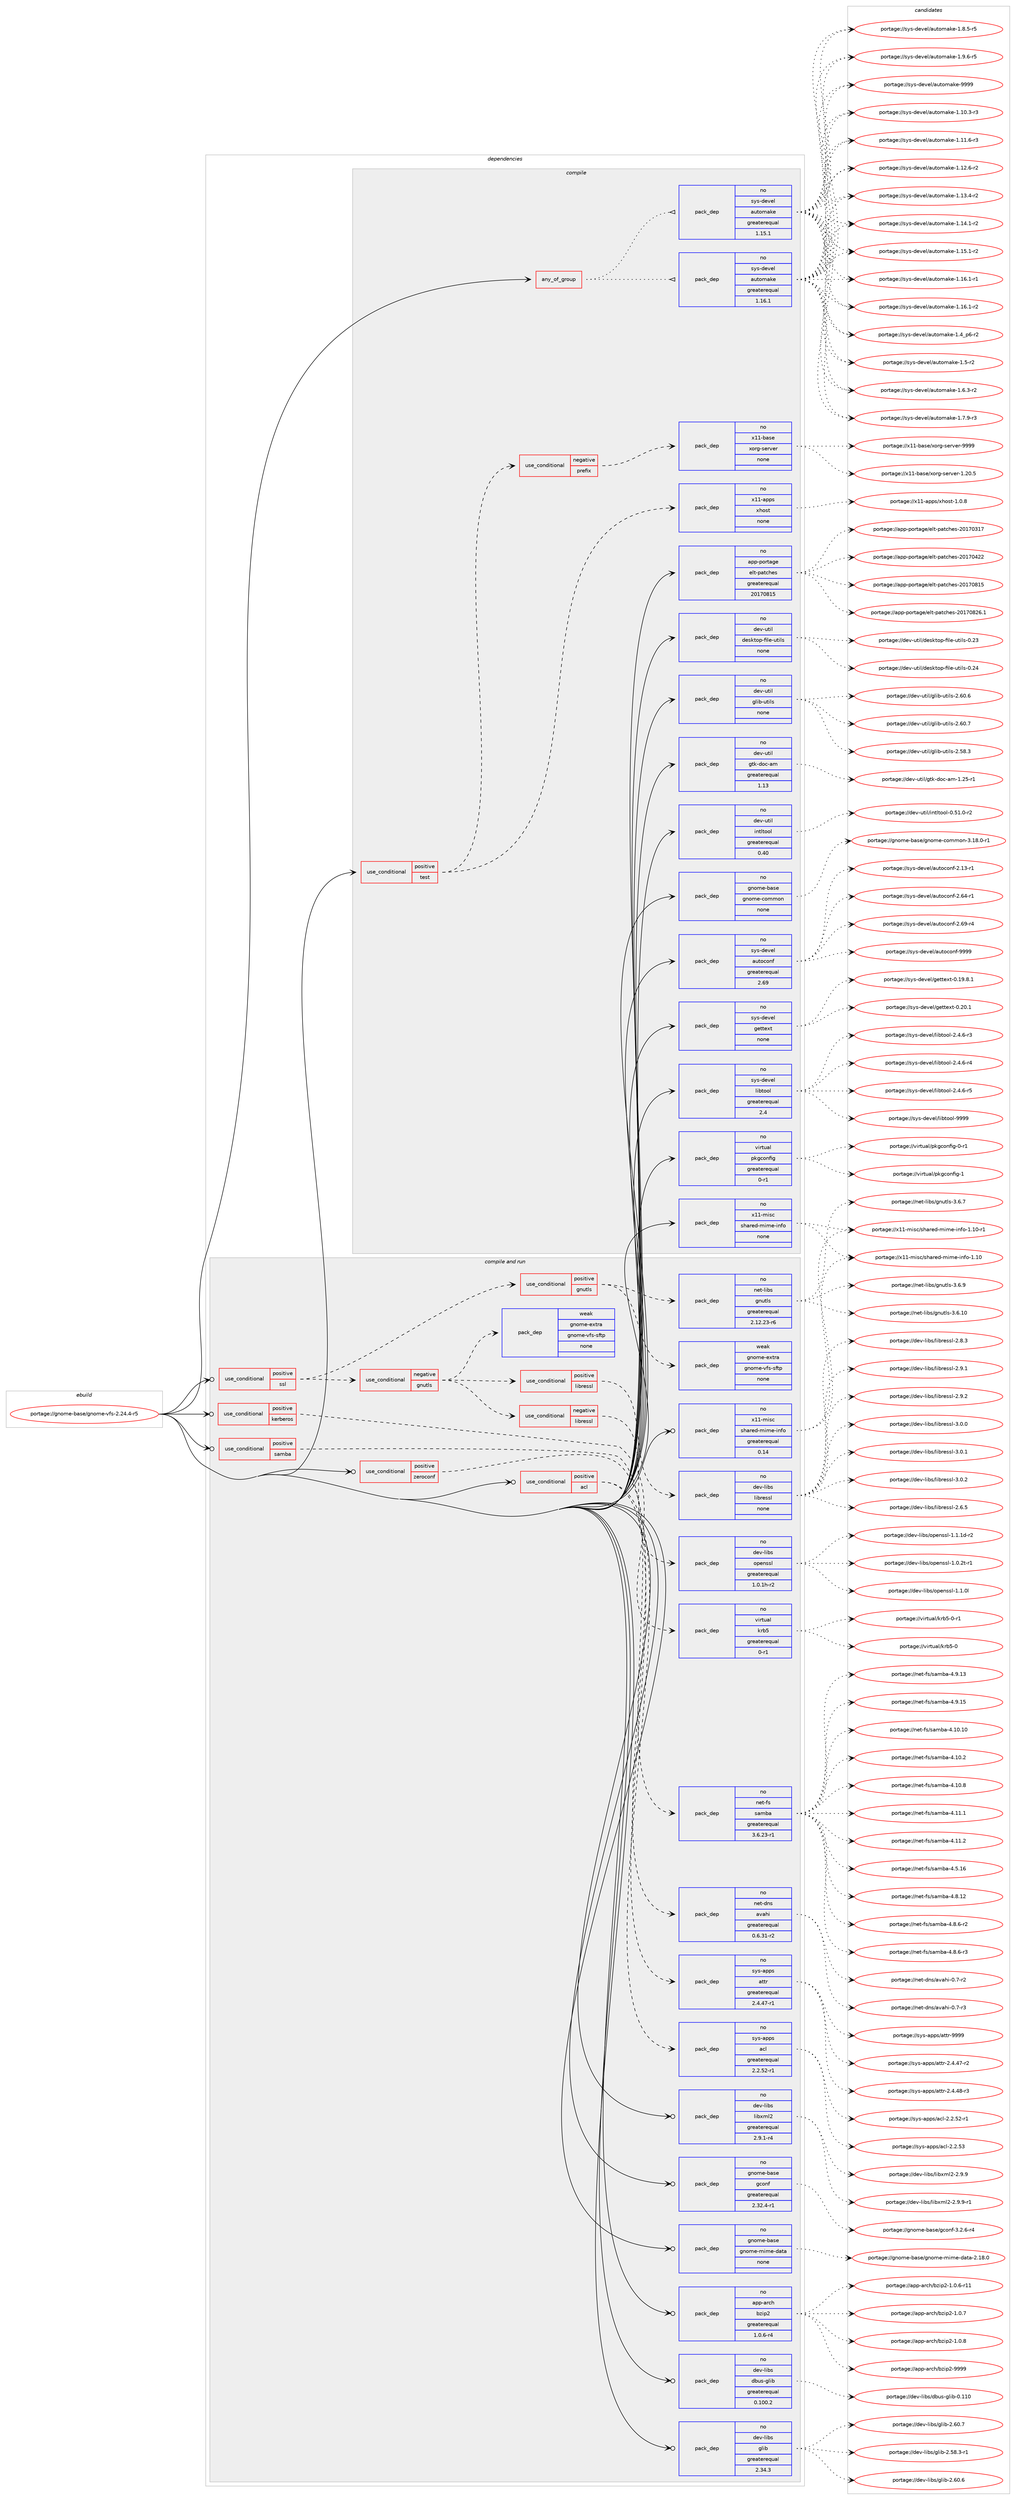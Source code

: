 digraph prolog {

# *************
# Graph options
# *************

newrank=true;
concentrate=true;
compound=true;
graph [rankdir=LR,fontname=Helvetica,fontsize=10,ranksep=1.5];#, ranksep=2.5, nodesep=0.2];
edge  [arrowhead=vee];
node  [fontname=Helvetica,fontsize=10];

# **********
# The ebuild
# **********

subgraph cluster_leftcol {
color=gray;
rank=same;
label=<<i>ebuild</i>>;
id [label="portage://gnome-base/gnome-vfs-2.24.4-r5", color=red, width=4, href="../gnome-base/gnome-vfs-2.24.4-r5.svg"];
}

# ****************
# The dependencies
# ****************

subgraph cluster_midcol {
color=gray;
label=<<i>dependencies</i>>;
subgraph cluster_compile {
fillcolor="#eeeeee";
style=filled;
label=<<i>compile</i>>;
subgraph any3983 {
dependency279204 [label=<<TABLE BORDER="0" CELLBORDER="1" CELLSPACING="0" CELLPADDING="4"><TR><TD CELLPADDING="10">any_of_group</TD></TR></TABLE>>, shape=none, color=red];subgraph pack201022 {
dependency279205 [label=<<TABLE BORDER="0" CELLBORDER="1" CELLSPACING="0" CELLPADDING="4" WIDTH="220"><TR><TD ROWSPAN="6" CELLPADDING="30">pack_dep</TD></TR><TR><TD WIDTH="110">no</TD></TR><TR><TD>sys-devel</TD></TR><TR><TD>automake</TD></TR><TR><TD>greaterequal</TD></TR><TR><TD>1.16.1</TD></TR></TABLE>>, shape=none, color=blue];
}
dependency279204:e -> dependency279205:w [weight=20,style="dotted",arrowhead="oinv"];
subgraph pack201023 {
dependency279206 [label=<<TABLE BORDER="0" CELLBORDER="1" CELLSPACING="0" CELLPADDING="4" WIDTH="220"><TR><TD ROWSPAN="6" CELLPADDING="30">pack_dep</TD></TR><TR><TD WIDTH="110">no</TD></TR><TR><TD>sys-devel</TD></TR><TR><TD>automake</TD></TR><TR><TD>greaterequal</TD></TR><TR><TD>1.15.1</TD></TR></TABLE>>, shape=none, color=blue];
}
dependency279204:e -> dependency279206:w [weight=20,style="dotted",arrowhead="oinv"];
}
id:e -> dependency279204:w [weight=20,style="solid",arrowhead="vee"];
subgraph cond74111 {
dependency279207 [label=<<TABLE BORDER="0" CELLBORDER="1" CELLSPACING="0" CELLPADDING="4"><TR><TD ROWSPAN="3" CELLPADDING="10">use_conditional</TD></TR><TR><TD>positive</TD></TR><TR><TD>test</TD></TR></TABLE>>, shape=none, color=red];
subgraph cond74112 {
dependency279208 [label=<<TABLE BORDER="0" CELLBORDER="1" CELLSPACING="0" CELLPADDING="4"><TR><TD ROWSPAN="3" CELLPADDING="10">use_conditional</TD></TR><TR><TD>negative</TD></TR><TR><TD>prefix</TD></TR></TABLE>>, shape=none, color=red];
subgraph pack201024 {
dependency279209 [label=<<TABLE BORDER="0" CELLBORDER="1" CELLSPACING="0" CELLPADDING="4" WIDTH="220"><TR><TD ROWSPAN="6" CELLPADDING="30">pack_dep</TD></TR><TR><TD WIDTH="110">no</TD></TR><TR><TD>x11-base</TD></TR><TR><TD>xorg-server</TD></TR><TR><TD>none</TD></TR><TR><TD></TD></TR></TABLE>>, shape=none, color=blue];
}
dependency279208:e -> dependency279209:w [weight=20,style="dashed",arrowhead="vee"];
}
dependency279207:e -> dependency279208:w [weight=20,style="dashed",arrowhead="vee"];
subgraph pack201025 {
dependency279210 [label=<<TABLE BORDER="0" CELLBORDER="1" CELLSPACING="0" CELLPADDING="4" WIDTH="220"><TR><TD ROWSPAN="6" CELLPADDING="30">pack_dep</TD></TR><TR><TD WIDTH="110">no</TD></TR><TR><TD>x11-apps</TD></TR><TR><TD>xhost</TD></TR><TR><TD>none</TD></TR><TR><TD></TD></TR></TABLE>>, shape=none, color=blue];
}
dependency279207:e -> dependency279210:w [weight=20,style="dashed",arrowhead="vee"];
}
id:e -> dependency279207:w [weight=20,style="solid",arrowhead="vee"];
subgraph pack201026 {
dependency279211 [label=<<TABLE BORDER="0" CELLBORDER="1" CELLSPACING="0" CELLPADDING="4" WIDTH="220"><TR><TD ROWSPAN="6" CELLPADDING="30">pack_dep</TD></TR><TR><TD WIDTH="110">no</TD></TR><TR><TD>app-portage</TD></TR><TR><TD>elt-patches</TD></TR><TR><TD>greaterequal</TD></TR><TR><TD>20170815</TD></TR></TABLE>>, shape=none, color=blue];
}
id:e -> dependency279211:w [weight=20,style="solid",arrowhead="vee"];
subgraph pack201027 {
dependency279212 [label=<<TABLE BORDER="0" CELLBORDER="1" CELLSPACING="0" CELLPADDING="4" WIDTH="220"><TR><TD ROWSPAN="6" CELLPADDING="30">pack_dep</TD></TR><TR><TD WIDTH="110">no</TD></TR><TR><TD>dev-util</TD></TR><TR><TD>desktop-file-utils</TD></TR><TR><TD>none</TD></TR><TR><TD></TD></TR></TABLE>>, shape=none, color=blue];
}
id:e -> dependency279212:w [weight=20,style="solid",arrowhead="vee"];
subgraph pack201028 {
dependency279213 [label=<<TABLE BORDER="0" CELLBORDER="1" CELLSPACING="0" CELLPADDING="4" WIDTH="220"><TR><TD ROWSPAN="6" CELLPADDING="30">pack_dep</TD></TR><TR><TD WIDTH="110">no</TD></TR><TR><TD>dev-util</TD></TR><TR><TD>glib-utils</TD></TR><TR><TD>none</TD></TR><TR><TD></TD></TR></TABLE>>, shape=none, color=blue];
}
id:e -> dependency279213:w [weight=20,style="solid",arrowhead="vee"];
subgraph pack201029 {
dependency279214 [label=<<TABLE BORDER="0" CELLBORDER="1" CELLSPACING="0" CELLPADDING="4" WIDTH="220"><TR><TD ROWSPAN="6" CELLPADDING="30">pack_dep</TD></TR><TR><TD WIDTH="110">no</TD></TR><TR><TD>dev-util</TD></TR><TR><TD>gtk-doc-am</TD></TR><TR><TD>greaterequal</TD></TR><TR><TD>1.13</TD></TR></TABLE>>, shape=none, color=blue];
}
id:e -> dependency279214:w [weight=20,style="solid",arrowhead="vee"];
subgraph pack201030 {
dependency279215 [label=<<TABLE BORDER="0" CELLBORDER="1" CELLSPACING="0" CELLPADDING="4" WIDTH="220"><TR><TD ROWSPAN="6" CELLPADDING="30">pack_dep</TD></TR><TR><TD WIDTH="110">no</TD></TR><TR><TD>dev-util</TD></TR><TR><TD>intltool</TD></TR><TR><TD>greaterequal</TD></TR><TR><TD>0.40</TD></TR></TABLE>>, shape=none, color=blue];
}
id:e -> dependency279215:w [weight=20,style="solid",arrowhead="vee"];
subgraph pack201031 {
dependency279216 [label=<<TABLE BORDER="0" CELLBORDER="1" CELLSPACING="0" CELLPADDING="4" WIDTH="220"><TR><TD ROWSPAN="6" CELLPADDING="30">pack_dep</TD></TR><TR><TD WIDTH="110">no</TD></TR><TR><TD>gnome-base</TD></TR><TR><TD>gnome-common</TD></TR><TR><TD>none</TD></TR><TR><TD></TD></TR></TABLE>>, shape=none, color=blue];
}
id:e -> dependency279216:w [weight=20,style="solid",arrowhead="vee"];
subgraph pack201032 {
dependency279217 [label=<<TABLE BORDER="0" CELLBORDER="1" CELLSPACING="0" CELLPADDING="4" WIDTH="220"><TR><TD ROWSPAN="6" CELLPADDING="30">pack_dep</TD></TR><TR><TD WIDTH="110">no</TD></TR><TR><TD>sys-devel</TD></TR><TR><TD>autoconf</TD></TR><TR><TD>greaterequal</TD></TR><TR><TD>2.69</TD></TR></TABLE>>, shape=none, color=blue];
}
id:e -> dependency279217:w [weight=20,style="solid",arrowhead="vee"];
subgraph pack201033 {
dependency279218 [label=<<TABLE BORDER="0" CELLBORDER="1" CELLSPACING="0" CELLPADDING="4" WIDTH="220"><TR><TD ROWSPAN="6" CELLPADDING="30">pack_dep</TD></TR><TR><TD WIDTH="110">no</TD></TR><TR><TD>sys-devel</TD></TR><TR><TD>gettext</TD></TR><TR><TD>none</TD></TR><TR><TD></TD></TR></TABLE>>, shape=none, color=blue];
}
id:e -> dependency279218:w [weight=20,style="solid",arrowhead="vee"];
subgraph pack201034 {
dependency279219 [label=<<TABLE BORDER="0" CELLBORDER="1" CELLSPACING="0" CELLPADDING="4" WIDTH="220"><TR><TD ROWSPAN="6" CELLPADDING="30">pack_dep</TD></TR><TR><TD WIDTH="110">no</TD></TR><TR><TD>sys-devel</TD></TR><TR><TD>libtool</TD></TR><TR><TD>greaterequal</TD></TR><TR><TD>2.4</TD></TR></TABLE>>, shape=none, color=blue];
}
id:e -> dependency279219:w [weight=20,style="solid",arrowhead="vee"];
subgraph pack201035 {
dependency279220 [label=<<TABLE BORDER="0" CELLBORDER="1" CELLSPACING="0" CELLPADDING="4" WIDTH="220"><TR><TD ROWSPAN="6" CELLPADDING="30">pack_dep</TD></TR><TR><TD WIDTH="110">no</TD></TR><TR><TD>virtual</TD></TR><TR><TD>pkgconfig</TD></TR><TR><TD>greaterequal</TD></TR><TR><TD>0-r1</TD></TR></TABLE>>, shape=none, color=blue];
}
id:e -> dependency279220:w [weight=20,style="solid",arrowhead="vee"];
subgraph pack201036 {
dependency279221 [label=<<TABLE BORDER="0" CELLBORDER="1" CELLSPACING="0" CELLPADDING="4" WIDTH="220"><TR><TD ROWSPAN="6" CELLPADDING="30">pack_dep</TD></TR><TR><TD WIDTH="110">no</TD></TR><TR><TD>x11-misc</TD></TR><TR><TD>shared-mime-info</TD></TR><TR><TD>none</TD></TR><TR><TD></TD></TR></TABLE>>, shape=none, color=blue];
}
id:e -> dependency279221:w [weight=20,style="solid",arrowhead="vee"];
}
subgraph cluster_compileandrun {
fillcolor="#eeeeee";
style=filled;
label=<<i>compile and run</i>>;
subgraph cond74113 {
dependency279222 [label=<<TABLE BORDER="0" CELLBORDER="1" CELLSPACING="0" CELLPADDING="4"><TR><TD ROWSPAN="3" CELLPADDING="10">use_conditional</TD></TR><TR><TD>positive</TD></TR><TR><TD>acl</TD></TR></TABLE>>, shape=none, color=red];
subgraph pack201037 {
dependency279223 [label=<<TABLE BORDER="0" CELLBORDER="1" CELLSPACING="0" CELLPADDING="4" WIDTH="220"><TR><TD ROWSPAN="6" CELLPADDING="30">pack_dep</TD></TR><TR><TD WIDTH="110">no</TD></TR><TR><TD>sys-apps</TD></TR><TR><TD>acl</TD></TR><TR><TD>greaterequal</TD></TR><TR><TD>2.2.52-r1</TD></TR></TABLE>>, shape=none, color=blue];
}
dependency279222:e -> dependency279223:w [weight=20,style="dashed",arrowhead="vee"];
subgraph pack201038 {
dependency279224 [label=<<TABLE BORDER="0" CELLBORDER="1" CELLSPACING="0" CELLPADDING="4" WIDTH="220"><TR><TD ROWSPAN="6" CELLPADDING="30">pack_dep</TD></TR><TR><TD WIDTH="110">no</TD></TR><TR><TD>sys-apps</TD></TR><TR><TD>attr</TD></TR><TR><TD>greaterequal</TD></TR><TR><TD>2.4.47-r1</TD></TR></TABLE>>, shape=none, color=blue];
}
dependency279222:e -> dependency279224:w [weight=20,style="dashed",arrowhead="vee"];
}
id:e -> dependency279222:w [weight=20,style="solid",arrowhead="odotvee"];
subgraph cond74114 {
dependency279225 [label=<<TABLE BORDER="0" CELLBORDER="1" CELLSPACING="0" CELLPADDING="4"><TR><TD ROWSPAN="3" CELLPADDING="10">use_conditional</TD></TR><TR><TD>positive</TD></TR><TR><TD>kerberos</TD></TR></TABLE>>, shape=none, color=red];
subgraph pack201039 {
dependency279226 [label=<<TABLE BORDER="0" CELLBORDER="1" CELLSPACING="0" CELLPADDING="4" WIDTH="220"><TR><TD ROWSPAN="6" CELLPADDING="30">pack_dep</TD></TR><TR><TD WIDTH="110">no</TD></TR><TR><TD>virtual</TD></TR><TR><TD>krb5</TD></TR><TR><TD>greaterequal</TD></TR><TR><TD>0-r1</TD></TR></TABLE>>, shape=none, color=blue];
}
dependency279225:e -> dependency279226:w [weight=20,style="dashed",arrowhead="vee"];
}
id:e -> dependency279225:w [weight=20,style="solid",arrowhead="odotvee"];
subgraph cond74115 {
dependency279227 [label=<<TABLE BORDER="0" CELLBORDER="1" CELLSPACING="0" CELLPADDING="4"><TR><TD ROWSPAN="3" CELLPADDING="10">use_conditional</TD></TR><TR><TD>positive</TD></TR><TR><TD>samba</TD></TR></TABLE>>, shape=none, color=red];
subgraph pack201040 {
dependency279228 [label=<<TABLE BORDER="0" CELLBORDER="1" CELLSPACING="0" CELLPADDING="4" WIDTH="220"><TR><TD ROWSPAN="6" CELLPADDING="30">pack_dep</TD></TR><TR><TD WIDTH="110">no</TD></TR><TR><TD>net-fs</TD></TR><TR><TD>samba</TD></TR><TR><TD>greaterequal</TD></TR><TR><TD>3.6.23-r1</TD></TR></TABLE>>, shape=none, color=blue];
}
dependency279227:e -> dependency279228:w [weight=20,style="dashed",arrowhead="vee"];
}
id:e -> dependency279227:w [weight=20,style="solid",arrowhead="odotvee"];
subgraph cond74116 {
dependency279229 [label=<<TABLE BORDER="0" CELLBORDER="1" CELLSPACING="0" CELLPADDING="4"><TR><TD ROWSPAN="3" CELLPADDING="10">use_conditional</TD></TR><TR><TD>positive</TD></TR><TR><TD>ssl</TD></TR></TABLE>>, shape=none, color=red];
subgraph cond74117 {
dependency279230 [label=<<TABLE BORDER="0" CELLBORDER="1" CELLSPACING="0" CELLPADDING="4"><TR><TD ROWSPAN="3" CELLPADDING="10">use_conditional</TD></TR><TR><TD>positive</TD></TR><TR><TD>gnutls</TD></TR></TABLE>>, shape=none, color=red];
subgraph pack201041 {
dependency279231 [label=<<TABLE BORDER="0" CELLBORDER="1" CELLSPACING="0" CELLPADDING="4" WIDTH="220"><TR><TD ROWSPAN="6" CELLPADDING="30">pack_dep</TD></TR><TR><TD WIDTH="110">no</TD></TR><TR><TD>net-libs</TD></TR><TR><TD>gnutls</TD></TR><TR><TD>greaterequal</TD></TR><TR><TD>2.12.23-r6</TD></TR></TABLE>>, shape=none, color=blue];
}
dependency279230:e -> dependency279231:w [weight=20,style="dashed",arrowhead="vee"];
subgraph pack201042 {
dependency279232 [label=<<TABLE BORDER="0" CELLBORDER="1" CELLSPACING="0" CELLPADDING="4" WIDTH="220"><TR><TD ROWSPAN="6" CELLPADDING="30">pack_dep</TD></TR><TR><TD WIDTH="110">weak</TD></TR><TR><TD>gnome-extra</TD></TR><TR><TD>gnome-vfs-sftp</TD></TR><TR><TD>none</TD></TR><TR><TD></TD></TR></TABLE>>, shape=none, color=blue];
}
dependency279230:e -> dependency279232:w [weight=20,style="dashed",arrowhead="vee"];
}
dependency279229:e -> dependency279230:w [weight=20,style="dashed",arrowhead="vee"];
subgraph cond74118 {
dependency279233 [label=<<TABLE BORDER="0" CELLBORDER="1" CELLSPACING="0" CELLPADDING="4"><TR><TD ROWSPAN="3" CELLPADDING="10">use_conditional</TD></TR><TR><TD>negative</TD></TR><TR><TD>gnutls</TD></TR></TABLE>>, shape=none, color=red];
subgraph cond74119 {
dependency279234 [label=<<TABLE BORDER="0" CELLBORDER="1" CELLSPACING="0" CELLPADDING="4"><TR><TD ROWSPAN="3" CELLPADDING="10">use_conditional</TD></TR><TR><TD>negative</TD></TR><TR><TD>libressl</TD></TR></TABLE>>, shape=none, color=red];
subgraph pack201043 {
dependency279235 [label=<<TABLE BORDER="0" CELLBORDER="1" CELLSPACING="0" CELLPADDING="4" WIDTH="220"><TR><TD ROWSPAN="6" CELLPADDING="30">pack_dep</TD></TR><TR><TD WIDTH="110">no</TD></TR><TR><TD>dev-libs</TD></TR><TR><TD>openssl</TD></TR><TR><TD>greaterequal</TD></TR><TR><TD>1.0.1h-r2</TD></TR></TABLE>>, shape=none, color=blue];
}
dependency279234:e -> dependency279235:w [weight=20,style="dashed",arrowhead="vee"];
}
dependency279233:e -> dependency279234:w [weight=20,style="dashed",arrowhead="vee"];
subgraph cond74120 {
dependency279236 [label=<<TABLE BORDER="0" CELLBORDER="1" CELLSPACING="0" CELLPADDING="4"><TR><TD ROWSPAN="3" CELLPADDING="10">use_conditional</TD></TR><TR><TD>positive</TD></TR><TR><TD>libressl</TD></TR></TABLE>>, shape=none, color=red];
subgraph pack201044 {
dependency279237 [label=<<TABLE BORDER="0" CELLBORDER="1" CELLSPACING="0" CELLPADDING="4" WIDTH="220"><TR><TD ROWSPAN="6" CELLPADDING="30">pack_dep</TD></TR><TR><TD WIDTH="110">no</TD></TR><TR><TD>dev-libs</TD></TR><TR><TD>libressl</TD></TR><TR><TD>none</TD></TR><TR><TD></TD></TR></TABLE>>, shape=none, color=blue];
}
dependency279236:e -> dependency279237:w [weight=20,style="dashed",arrowhead="vee"];
}
dependency279233:e -> dependency279236:w [weight=20,style="dashed",arrowhead="vee"];
subgraph pack201045 {
dependency279238 [label=<<TABLE BORDER="0" CELLBORDER="1" CELLSPACING="0" CELLPADDING="4" WIDTH="220"><TR><TD ROWSPAN="6" CELLPADDING="30">pack_dep</TD></TR><TR><TD WIDTH="110">weak</TD></TR><TR><TD>gnome-extra</TD></TR><TR><TD>gnome-vfs-sftp</TD></TR><TR><TD>none</TD></TR><TR><TD></TD></TR></TABLE>>, shape=none, color=blue];
}
dependency279233:e -> dependency279238:w [weight=20,style="dashed",arrowhead="vee"];
}
dependency279229:e -> dependency279233:w [weight=20,style="dashed",arrowhead="vee"];
}
id:e -> dependency279229:w [weight=20,style="solid",arrowhead="odotvee"];
subgraph cond74121 {
dependency279239 [label=<<TABLE BORDER="0" CELLBORDER="1" CELLSPACING="0" CELLPADDING="4"><TR><TD ROWSPAN="3" CELLPADDING="10">use_conditional</TD></TR><TR><TD>positive</TD></TR><TR><TD>zeroconf</TD></TR></TABLE>>, shape=none, color=red];
subgraph pack201046 {
dependency279240 [label=<<TABLE BORDER="0" CELLBORDER="1" CELLSPACING="0" CELLPADDING="4" WIDTH="220"><TR><TD ROWSPAN="6" CELLPADDING="30">pack_dep</TD></TR><TR><TD WIDTH="110">no</TD></TR><TR><TD>net-dns</TD></TR><TR><TD>avahi</TD></TR><TR><TD>greaterequal</TD></TR><TR><TD>0.6.31-r2</TD></TR></TABLE>>, shape=none, color=blue];
}
dependency279239:e -> dependency279240:w [weight=20,style="dashed",arrowhead="vee"];
}
id:e -> dependency279239:w [weight=20,style="solid",arrowhead="odotvee"];
subgraph pack201047 {
dependency279241 [label=<<TABLE BORDER="0" CELLBORDER="1" CELLSPACING="0" CELLPADDING="4" WIDTH="220"><TR><TD ROWSPAN="6" CELLPADDING="30">pack_dep</TD></TR><TR><TD WIDTH="110">no</TD></TR><TR><TD>app-arch</TD></TR><TR><TD>bzip2</TD></TR><TR><TD>greaterequal</TD></TR><TR><TD>1.0.6-r4</TD></TR></TABLE>>, shape=none, color=blue];
}
id:e -> dependency279241:w [weight=20,style="solid",arrowhead="odotvee"];
subgraph pack201048 {
dependency279242 [label=<<TABLE BORDER="0" CELLBORDER="1" CELLSPACING="0" CELLPADDING="4" WIDTH="220"><TR><TD ROWSPAN="6" CELLPADDING="30">pack_dep</TD></TR><TR><TD WIDTH="110">no</TD></TR><TR><TD>dev-libs</TD></TR><TR><TD>dbus-glib</TD></TR><TR><TD>greaterequal</TD></TR><TR><TD>0.100.2</TD></TR></TABLE>>, shape=none, color=blue];
}
id:e -> dependency279242:w [weight=20,style="solid",arrowhead="odotvee"];
subgraph pack201049 {
dependency279243 [label=<<TABLE BORDER="0" CELLBORDER="1" CELLSPACING="0" CELLPADDING="4" WIDTH="220"><TR><TD ROWSPAN="6" CELLPADDING="30">pack_dep</TD></TR><TR><TD WIDTH="110">no</TD></TR><TR><TD>dev-libs</TD></TR><TR><TD>glib</TD></TR><TR><TD>greaterequal</TD></TR><TR><TD>2.34.3</TD></TR></TABLE>>, shape=none, color=blue];
}
id:e -> dependency279243:w [weight=20,style="solid",arrowhead="odotvee"];
subgraph pack201050 {
dependency279244 [label=<<TABLE BORDER="0" CELLBORDER="1" CELLSPACING="0" CELLPADDING="4" WIDTH="220"><TR><TD ROWSPAN="6" CELLPADDING="30">pack_dep</TD></TR><TR><TD WIDTH="110">no</TD></TR><TR><TD>dev-libs</TD></TR><TR><TD>libxml2</TD></TR><TR><TD>greaterequal</TD></TR><TR><TD>2.9.1-r4</TD></TR></TABLE>>, shape=none, color=blue];
}
id:e -> dependency279244:w [weight=20,style="solid",arrowhead="odotvee"];
subgraph pack201051 {
dependency279245 [label=<<TABLE BORDER="0" CELLBORDER="1" CELLSPACING="0" CELLPADDING="4" WIDTH="220"><TR><TD ROWSPAN="6" CELLPADDING="30">pack_dep</TD></TR><TR><TD WIDTH="110">no</TD></TR><TR><TD>gnome-base</TD></TR><TR><TD>gconf</TD></TR><TR><TD>greaterequal</TD></TR><TR><TD>2.32.4-r1</TD></TR></TABLE>>, shape=none, color=blue];
}
id:e -> dependency279245:w [weight=20,style="solid",arrowhead="odotvee"];
subgraph pack201052 {
dependency279246 [label=<<TABLE BORDER="0" CELLBORDER="1" CELLSPACING="0" CELLPADDING="4" WIDTH="220"><TR><TD ROWSPAN="6" CELLPADDING="30">pack_dep</TD></TR><TR><TD WIDTH="110">no</TD></TR><TR><TD>gnome-base</TD></TR><TR><TD>gnome-mime-data</TD></TR><TR><TD>none</TD></TR><TR><TD></TD></TR></TABLE>>, shape=none, color=blue];
}
id:e -> dependency279246:w [weight=20,style="solid",arrowhead="odotvee"];
subgraph pack201053 {
dependency279247 [label=<<TABLE BORDER="0" CELLBORDER="1" CELLSPACING="0" CELLPADDING="4" WIDTH="220"><TR><TD ROWSPAN="6" CELLPADDING="30">pack_dep</TD></TR><TR><TD WIDTH="110">no</TD></TR><TR><TD>x11-misc</TD></TR><TR><TD>shared-mime-info</TD></TR><TR><TD>greaterequal</TD></TR><TR><TD>0.14</TD></TR></TABLE>>, shape=none, color=blue];
}
id:e -> dependency279247:w [weight=20,style="solid",arrowhead="odotvee"];
}
subgraph cluster_run {
fillcolor="#eeeeee";
style=filled;
label=<<i>run</i>>;
}
}

# **************
# The candidates
# **************

subgraph cluster_choices {
rank=same;
color=gray;
label=<<i>candidates</i>>;

subgraph choice201022 {
color=black;
nodesep=1;
choiceportage11512111545100101118101108479711711611110997107101454946494846514511451 [label="portage://sys-devel/automake-1.10.3-r3", color=red, width=4,href="../sys-devel/automake-1.10.3-r3.svg"];
choiceportage11512111545100101118101108479711711611110997107101454946494946544511451 [label="portage://sys-devel/automake-1.11.6-r3", color=red, width=4,href="../sys-devel/automake-1.11.6-r3.svg"];
choiceportage11512111545100101118101108479711711611110997107101454946495046544511450 [label="portage://sys-devel/automake-1.12.6-r2", color=red, width=4,href="../sys-devel/automake-1.12.6-r2.svg"];
choiceportage11512111545100101118101108479711711611110997107101454946495146524511450 [label="portage://sys-devel/automake-1.13.4-r2", color=red, width=4,href="../sys-devel/automake-1.13.4-r2.svg"];
choiceportage11512111545100101118101108479711711611110997107101454946495246494511450 [label="portage://sys-devel/automake-1.14.1-r2", color=red, width=4,href="../sys-devel/automake-1.14.1-r2.svg"];
choiceportage11512111545100101118101108479711711611110997107101454946495346494511450 [label="portage://sys-devel/automake-1.15.1-r2", color=red, width=4,href="../sys-devel/automake-1.15.1-r2.svg"];
choiceportage11512111545100101118101108479711711611110997107101454946495446494511449 [label="portage://sys-devel/automake-1.16.1-r1", color=red, width=4,href="../sys-devel/automake-1.16.1-r1.svg"];
choiceportage11512111545100101118101108479711711611110997107101454946495446494511450 [label="portage://sys-devel/automake-1.16.1-r2", color=red, width=4,href="../sys-devel/automake-1.16.1-r2.svg"];
choiceportage115121115451001011181011084797117116111109971071014549465295112544511450 [label="portage://sys-devel/automake-1.4_p6-r2", color=red, width=4,href="../sys-devel/automake-1.4_p6-r2.svg"];
choiceportage11512111545100101118101108479711711611110997107101454946534511450 [label="portage://sys-devel/automake-1.5-r2", color=red, width=4,href="../sys-devel/automake-1.5-r2.svg"];
choiceportage115121115451001011181011084797117116111109971071014549465446514511450 [label="portage://sys-devel/automake-1.6.3-r2", color=red, width=4,href="../sys-devel/automake-1.6.3-r2.svg"];
choiceportage115121115451001011181011084797117116111109971071014549465546574511451 [label="portage://sys-devel/automake-1.7.9-r3", color=red, width=4,href="../sys-devel/automake-1.7.9-r3.svg"];
choiceportage115121115451001011181011084797117116111109971071014549465646534511453 [label="portage://sys-devel/automake-1.8.5-r5", color=red, width=4,href="../sys-devel/automake-1.8.5-r5.svg"];
choiceportage115121115451001011181011084797117116111109971071014549465746544511453 [label="portage://sys-devel/automake-1.9.6-r5", color=red, width=4,href="../sys-devel/automake-1.9.6-r5.svg"];
choiceportage115121115451001011181011084797117116111109971071014557575757 [label="portage://sys-devel/automake-9999", color=red, width=4,href="../sys-devel/automake-9999.svg"];
dependency279205:e -> choiceportage11512111545100101118101108479711711611110997107101454946494846514511451:w [style=dotted,weight="100"];
dependency279205:e -> choiceportage11512111545100101118101108479711711611110997107101454946494946544511451:w [style=dotted,weight="100"];
dependency279205:e -> choiceportage11512111545100101118101108479711711611110997107101454946495046544511450:w [style=dotted,weight="100"];
dependency279205:e -> choiceportage11512111545100101118101108479711711611110997107101454946495146524511450:w [style=dotted,weight="100"];
dependency279205:e -> choiceportage11512111545100101118101108479711711611110997107101454946495246494511450:w [style=dotted,weight="100"];
dependency279205:e -> choiceportage11512111545100101118101108479711711611110997107101454946495346494511450:w [style=dotted,weight="100"];
dependency279205:e -> choiceportage11512111545100101118101108479711711611110997107101454946495446494511449:w [style=dotted,weight="100"];
dependency279205:e -> choiceportage11512111545100101118101108479711711611110997107101454946495446494511450:w [style=dotted,weight="100"];
dependency279205:e -> choiceportage115121115451001011181011084797117116111109971071014549465295112544511450:w [style=dotted,weight="100"];
dependency279205:e -> choiceportage11512111545100101118101108479711711611110997107101454946534511450:w [style=dotted,weight="100"];
dependency279205:e -> choiceportage115121115451001011181011084797117116111109971071014549465446514511450:w [style=dotted,weight="100"];
dependency279205:e -> choiceportage115121115451001011181011084797117116111109971071014549465546574511451:w [style=dotted,weight="100"];
dependency279205:e -> choiceportage115121115451001011181011084797117116111109971071014549465646534511453:w [style=dotted,weight="100"];
dependency279205:e -> choiceportage115121115451001011181011084797117116111109971071014549465746544511453:w [style=dotted,weight="100"];
dependency279205:e -> choiceportage115121115451001011181011084797117116111109971071014557575757:w [style=dotted,weight="100"];
}
subgraph choice201023 {
color=black;
nodesep=1;
choiceportage11512111545100101118101108479711711611110997107101454946494846514511451 [label="portage://sys-devel/automake-1.10.3-r3", color=red, width=4,href="../sys-devel/automake-1.10.3-r3.svg"];
choiceportage11512111545100101118101108479711711611110997107101454946494946544511451 [label="portage://sys-devel/automake-1.11.6-r3", color=red, width=4,href="../sys-devel/automake-1.11.6-r3.svg"];
choiceportage11512111545100101118101108479711711611110997107101454946495046544511450 [label="portage://sys-devel/automake-1.12.6-r2", color=red, width=4,href="../sys-devel/automake-1.12.6-r2.svg"];
choiceportage11512111545100101118101108479711711611110997107101454946495146524511450 [label="portage://sys-devel/automake-1.13.4-r2", color=red, width=4,href="../sys-devel/automake-1.13.4-r2.svg"];
choiceportage11512111545100101118101108479711711611110997107101454946495246494511450 [label="portage://sys-devel/automake-1.14.1-r2", color=red, width=4,href="../sys-devel/automake-1.14.1-r2.svg"];
choiceportage11512111545100101118101108479711711611110997107101454946495346494511450 [label="portage://sys-devel/automake-1.15.1-r2", color=red, width=4,href="../sys-devel/automake-1.15.1-r2.svg"];
choiceportage11512111545100101118101108479711711611110997107101454946495446494511449 [label="portage://sys-devel/automake-1.16.1-r1", color=red, width=4,href="../sys-devel/automake-1.16.1-r1.svg"];
choiceportage11512111545100101118101108479711711611110997107101454946495446494511450 [label="portage://sys-devel/automake-1.16.1-r2", color=red, width=4,href="../sys-devel/automake-1.16.1-r2.svg"];
choiceportage115121115451001011181011084797117116111109971071014549465295112544511450 [label="portage://sys-devel/automake-1.4_p6-r2", color=red, width=4,href="../sys-devel/automake-1.4_p6-r2.svg"];
choiceportage11512111545100101118101108479711711611110997107101454946534511450 [label="portage://sys-devel/automake-1.5-r2", color=red, width=4,href="../sys-devel/automake-1.5-r2.svg"];
choiceportage115121115451001011181011084797117116111109971071014549465446514511450 [label="portage://sys-devel/automake-1.6.3-r2", color=red, width=4,href="../sys-devel/automake-1.6.3-r2.svg"];
choiceportage115121115451001011181011084797117116111109971071014549465546574511451 [label="portage://sys-devel/automake-1.7.9-r3", color=red, width=4,href="../sys-devel/automake-1.7.9-r3.svg"];
choiceportage115121115451001011181011084797117116111109971071014549465646534511453 [label="portage://sys-devel/automake-1.8.5-r5", color=red, width=4,href="../sys-devel/automake-1.8.5-r5.svg"];
choiceportage115121115451001011181011084797117116111109971071014549465746544511453 [label="portage://sys-devel/automake-1.9.6-r5", color=red, width=4,href="../sys-devel/automake-1.9.6-r5.svg"];
choiceportage115121115451001011181011084797117116111109971071014557575757 [label="portage://sys-devel/automake-9999", color=red, width=4,href="../sys-devel/automake-9999.svg"];
dependency279206:e -> choiceportage11512111545100101118101108479711711611110997107101454946494846514511451:w [style=dotted,weight="100"];
dependency279206:e -> choiceportage11512111545100101118101108479711711611110997107101454946494946544511451:w [style=dotted,weight="100"];
dependency279206:e -> choiceportage11512111545100101118101108479711711611110997107101454946495046544511450:w [style=dotted,weight="100"];
dependency279206:e -> choiceportage11512111545100101118101108479711711611110997107101454946495146524511450:w [style=dotted,weight="100"];
dependency279206:e -> choiceportage11512111545100101118101108479711711611110997107101454946495246494511450:w [style=dotted,weight="100"];
dependency279206:e -> choiceportage11512111545100101118101108479711711611110997107101454946495346494511450:w [style=dotted,weight="100"];
dependency279206:e -> choiceportage11512111545100101118101108479711711611110997107101454946495446494511449:w [style=dotted,weight="100"];
dependency279206:e -> choiceportage11512111545100101118101108479711711611110997107101454946495446494511450:w [style=dotted,weight="100"];
dependency279206:e -> choiceportage115121115451001011181011084797117116111109971071014549465295112544511450:w [style=dotted,weight="100"];
dependency279206:e -> choiceportage11512111545100101118101108479711711611110997107101454946534511450:w [style=dotted,weight="100"];
dependency279206:e -> choiceportage115121115451001011181011084797117116111109971071014549465446514511450:w [style=dotted,weight="100"];
dependency279206:e -> choiceportage115121115451001011181011084797117116111109971071014549465546574511451:w [style=dotted,weight="100"];
dependency279206:e -> choiceportage115121115451001011181011084797117116111109971071014549465646534511453:w [style=dotted,weight="100"];
dependency279206:e -> choiceportage115121115451001011181011084797117116111109971071014549465746544511453:w [style=dotted,weight="100"];
dependency279206:e -> choiceportage115121115451001011181011084797117116111109971071014557575757:w [style=dotted,weight="100"];
}
subgraph choice201024 {
color=black;
nodesep=1;
choiceportage1204949459897115101471201111141034511510111411810111445494650484653 [label="portage://x11-base/xorg-server-1.20.5", color=red, width=4,href="../x11-base/xorg-server-1.20.5.svg"];
choiceportage120494945989711510147120111114103451151011141181011144557575757 [label="portage://x11-base/xorg-server-9999", color=red, width=4,href="../x11-base/xorg-server-9999.svg"];
dependency279209:e -> choiceportage1204949459897115101471201111141034511510111411810111445494650484653:w [style=dotted,weight="100"];
dependency279209:e -> choiceportage120494945989711510147120111114103451151011141181011144557575757:w [style=dotted,weight="100"];
}
subgraph choice201025 {
color=black;
nodesep=1;
choiceportage1204949459711211211547120104111115116454946484656 [label="portage://x11-apps/xhost-1.0.8", color=red, width=4,href="../x11-apps/xhost-1.0.8.svg"];
dependency279210:e -> choiceportage1204949459711211211547120104111115116454946484656:w [style=dotted,weight="100"];
}
subgraph choice201026 {
color=black;
nodesep=1;
choiceportage97112112451121111141169710310147101108116451129711699104101115455048495548514955 [label="portage://app-portage/elt-patches-20170317", color=red, width=4,href="../app-portage/elt-patches-20170317.svg"];
choiceportage97112112451121111141169710310147101108116451129711699104101115455048495548525050 [label="portage://app-portage/elt-patches-20170422", color=red, width=4,href="../app-portage/elt-patches-20170422.svg"];
choiceportage97112112451121111141169710310147101108116451129711699104101115455048495548564953 [label="portage://app-portage/elt-patches-20170815", color=red, width=4,href="../app-portage/elt-patches-20170815.svg"];
choiceportage971121124511211111411697103101471011081164511297116991041011154550484955485650544649 [label="portage://app-portage/elt-patches-20170826.1", color=red, width=4,href="../app-portage/elt-patches-20170826.1.svg"];
dependency279211:e -> choiceportage97112112451121111141169710310147101108116451129711699104101115455048495548514955:w [style=dotted,weight="100"];
dependency279211:e -> choiceportage97112112451121111141169710310147101108116451129711699104101115455048495548525050:w [style=dotted,weight="100"];
dependency279211:e -> choiceportage97112112451121111141169710310147101108116451129711699104101115455048495548564953:w [style=dotted,weight="100"];
dependency279211:e -> choiceportage971121124511211111411697103101471011081164511297116991041011154550484955485650544649:w [style=dotted,weight="100"];
}
subgraph choice201027 {
color=black;
nodesep=1;
choiceportage100101118451171161051084710010111510711611111245102105108101451171161051081154548465051 [label="portage://dev-util/desktop-file-utils-0.23", color=red, width=4,href="../dev-util/desktop-file-utils-0.23.svg"];
choiceportage100101118451171161051084710010111510711611111245102105108101451171161051081154548465052 [label="portage://dev-util/desktop-file-utils-0.24", color=red, width=4,href="../dev-util/desktop-file-utils-0.24.svg"];
dependency279212:e -> choiceportage100101118451171161051084710010111510711611111245102105108101451171161051081154548465051:w [style=dotted,weight="100"];
dependency279212:e -> choiceportage100101118451171161051084710010111510711611111245102105108101451171161051081154548465052:w [style=dotted,weight="100"];
}
subgraph choice201028 {
color=black;
nodesep=1;
choiceportage1001011184511711610510847103108105984511711610510811545504653564651 [label="portage://dev-util/glib-utils-2.58.3", color=red, width=4,href="../dev-util/glib-utils-2.58.3.svg"];
choiceportage1001011184511711610510847103108105984511711610510811545504654484654 [label="portage://dev-util/glib-utils-2.60.6", color=red, width=4,href="../dev-util/glib-utils-2.60.6.svg"];
choiceportage1001011184511711610510847103108105984511711610510811545504654484655 [label="portage://dev-util/glib-utils-2.60.7", color=red, width=4,href="../dev-util/glib-utils-2.60.7.svg"];
dependency279213:e -> choiceportage1001011184511711610510847103108105984511711610510811545504653564651:w [style=dotted,weight="100"];
dependency279213:e -> choiceportage1001011184511711610510847103108105984511711610510811545504654484654:w [style=dotted,weight="100"];
dependency279213:e -> choiceportage1001011184511711610510847103108105984511711610510811545504654484655:w [style=dotted,weight="100"];
}
subgraph choice201029 {
color=black;
nodesep=1;
choiceportage10010111845117116105108471031161074510011199459710945494650534511449 [label="portage://dev-util/gtk-doc-am-1.25-r1", color=red, width=4,href="../dev-util/gtk-doc-am-1.25-r1.svg"];
dependency279214:e -> choiceportage10010111845117116105108471031161074510011199459710945494650534511449:w [style=dotted,weight="100"];
}
subgraph choice201030 {
color=black;
nodesep=1;
choiceportage1001011184511711610510847105110116108116111111108454846534946484511450 [label="portage://dev-util/intltool-0.51.0-r2", color=red, width=4,href="../dev-util/intltool-0.51.0-r2.svg"];
dependency279215:e -> choiceportage1001011184511711610510847105110116108116111111108454846534946484511450:w [style=dotted,weight="100"];
}
subgraph choice201031 {
color=black;
nodesep=1;
choiceportage103110111109101459897115101471031101111091014599111109109111110455146495646484511449 [label="portage://gnome-base/gnome-common-3.18.0-r1", color=red, width=4,href="../gnome-base/gnome-common-3.18.0-r1.svg"];
dependency279216:e -> choiceportage103110111109101459897115101471031101111091014599111109109111110455146495646484511449:w [style=dotted,weight="100"];
}
subgraph choice201032 {
color=black;
nodesep=1;
choiceportage1151211154510010111810110847971171161119911111010245504649514511449 [label="portage://sys-devel/autoconf-2.13-r1", color=red, width=4,href="../sys-devel/autoconf-2.13-r1.svg"];
choiceportage1151211154510010111810110847971171161119911111010245504654524511449 [label="portage://sys-devel/autoconf-2.64-r1", color=red, width=4,href="../sys-devel/autoconf-2.64-r1.svg"];
choiceportage1151211154510010111810110847971171161119911111010245504654574511452 [label="portage://sys-devel/autoconf-2.69-r4", color=red, width=4,href="../sys-devel/autoconf-2.69-r4.svg"];
choiceportage115121115451001011181011084797117116111991111101024557575757 [label="portage://sys-devel/autoconf-9999", color=red, width=4,href="../sys-devel/autoconf-9999.svg"];
dependency279217:e -> choiceportage1151211154510010111810110847971171161119911111010245504649514511449:w [style=dotted,weight="100"];
dependency279217:e -> choiceportage1151211154510010111810110847971171161119911111010245504654524511449:w [style=dotted,weight="100"];
dependency279217:e -> choiceportage1151211154510010111810110847971171161119911111010245504654574511452:w [style=dotted,weight="100"];
dependency279217:e -> choiceportage115121115451001011181011084797117116111991111101024557575757:w [style=dotted,weight="100"];
}
subgraph choice201033 {
color=black;
nodesep=1;
choiceportage1151211154510010111810110847103101116116101120116454846495746564649 [label="portage://sys-devel/gettext-0.19.8.1", color=red, width=4,href="../sys-devel/gettext-0.19.8.1.svg"];
choiceportage115121115451001011181011084710310111611610112011645484650484649 [label="portage://sys-devel/gettext-0.20.1", color=red, width=4,href="../sys-devel/gettext-0.20.1.svg"];
dependency279218:e -> choiceportage1151211154510010111810110847103101116116101120116454846495746564649:w [style=dotted,weight="100"];
dependency279218:e -> choiceportage115121115451001011181011084710310111611610112011645484650484649:w [style=dotted,weight="100"];
}
subgraph choice201034 {
color=black;
nodesep=1;
choiceportage1151211154510010111810110847108105981161111111084550465246544511451 [label="portage://sys-devel/libtool-2.4.6-r3", color=red, width=4,href="../sys-devel/libtool-2.4.6-r3.svg"];
choiceportage1151211154510010111810110847108105981161111111084550465246544511452 [label="portage://sys-devel/libtool-2.4.6-r4", color=red, width=4,href="../sys-devel/libtool-2.4.6-r4.svg"];
choiceportage1151211154510010111810110847108105981161111111084550465246544511453 [label="portage://sys-devel/libtool-2.4.6-r5", color=red, width=4,href="../sys-devel/libtool-2.4.6-r5.svg"];
choiceportage1151211154510010111810110847108105981161111111084557575757 [label="portage://sys-devel/libtool-9999", color=red, width=4,href="../sys-devel/libtool-9999.svg"];
dependency279219:e -> choiceportage1151211154510010111810110847108105981161111111084550465246544511451:w [style=dotted,weight="100"];
dependency279219:e -> choiceportage1151211154510010111810110847108105981161111111084550465246544511452:w [style=dotted,weight="100"];
dependency279219:e -> choiceportage1151211154510010111810110847108105981161111111084550465246544511453:w [style=dotted,weight="100"];
dependency279219:e -> choiceportage1151211154510010111810110847108105981161111111084557575757:w [style=dotted,weight="100"];
}
subgraph choice201035 {
color=black;
nodesep=1;
choiceportage11810511411611797108471121071039911111010210510345484511449 [label="portage://virtual/pkgconfig-0-r1", color=red, width=4,href="../virtual/pkgconfig-0-r1.svg"];
choiceportage1181051141161179710847112107103991111101021051034549 [label="portage://virtual/pkgconfig-1", color=red, width=4,href="../virtual/pkgconfig-1.svg"];
dependency279220:e -> choiceportage11810511411611797108471121071039911111010210510345484511449:w [style=dotted,weight="100"];
dependency279220:e -> choiceportage1181051141161179710847112107103991111101021051034549:w [style=dotted,weight="100"];
}
subgraph choice201036 {
color=black;
nodesep=1;
choiceportage12049494510910511599471151049711410110045109105109101451051101021114549464948 [label="portage://x11-misc/shared-mime-info-1.10", color=red, width=4,href="../x11-misc/shared-mime-info-1.10.svg"];
choiceportage120494945109105115994711510497114101100451091051091014510511010211145494649484511449 [label="portage://x11-misc/shared-mime-info-1.10-r1", color=red, width=4,href="../x11-misc/shared-mime-info-1.10-r1.svg"];
dependency279221:e -> choiceportage12049494510910511599471151049711410110045109105109101451051101021114549464948:w [style=dotted,weight="100"];
dependency279221:e -> choiceportage120494945109105115994711510497114101100451091051091014510511010211145494649484511449:w [style=dotted,weight="100"];
}
subgraph choice201037 {
color=black;
nodesep=1;
choiceportage1151211154597112112115479799108455046504653504511449 [label="portage://sys-apps/acl-2.2.52-r1", color=red, width=4,href="../sys-apps/acl-2.2.52-r1.svg"];
choiceportage115121115459711211211547979910845504650465351 [label="portage://sys-apps/acl-2.2.53", color=red, width=4,href="../sys-apps/acl-2.2.53.svg"];
dependency279223:e -> choiceportage1151211154597112112115479799108455046504653504511449:w [style=dotted,weight="100"];
dependency279223:e -> choiceportage115121115459711211211547979910845504650465351:w [style=dotted,weight="100"];
}
subgraph choice201038 {
color=black;
nodesep=1;
choiceportage11512111545971121121154797116116114455046524652554511450 [label="portage://sys-apps/attr-2.4.47-r2", color=red, width=4,href="../sys-apps/attr-2.4.47-r2.svg"];
choiceportage11512111545971121121154797116116114455046524652564511451 [label="portage://sys-apps/attr-2.4.48-r3", color=red, width=4,href="../sys-apps/attr-2.4.48-r3.svg"];
choiceportage115121115459711211211547971161161144557575757 [label="portage://sys-apps/attr-9999", color=red, width=4,href="../sys-apps/attr-9999.svg"];
dependency279224:e -> choiceportage11512111545971121121154797116116114455046524652554511450:w [style=dotted,weight="100"];
dependency279224:e -> choiceportage11512111545971121121154797116116114455046524652564511451:w [style=dotted,weight="100"];
dependency279224:e -> choiceportage115121115459711211211547971161161144557575757:w [style=dotted,weight="100"];
}
subgraph choice201039 {
color=black;
nodesep=1;
choiceportage118105114116117971084710711498534548 [label="portage://virtual/krb5-0", color=red, width=4,href="../virtual/krb5-0.svg"];
choiceportage1181051141161179710847107114985345484511449 [label="portage://virtual/krb5-0-r1", color=red, width=4,href="../virtual/krb5-0-r1.svg"];
dependency279226:e -> choiceportage118105114116117971084710711498534548:w [style=dotted,weight="100"];
dependency279226:e -> choiceportage1181051141161179710847107114985345484511449:w [style=dotted,weight="100"];
}
subgraph choice201040 {
color=black;
nodesep=1;
choiceportage11010111645102115471159710998974552464948464948 [label="portage://net-fs/samba-4.10.10", color=red, width=4,href="../net-fs/samba-4.10.10.svg"];
choiceportage110101116451021154711597109989745524649484650 [label="portage://net-fs/samba-4.10.2", color=red, width=4,href="../net-fs/samba-4.10.2.svg"];
choiceportage110101116451021154711597109989745524649484656 [label="portage://net-fs/samba-4.10.8", color=red, width=4,href="../net-fs/samba-4.10.8.svg"];
choiceportage110101116451021154711597109989745524649494649 [label="portage://net-fs/samba-4.11.1", color=red, width=4,href="../net-fs/samba-4.11.1.svg"];
choiceportage110101116451021154711597109989745524649494650 [label="portage://net-fs/samba-4.11.2", color=red, width=4,href="../net-fs/samba-4.11.2.svg"];
choiceportage110101116451021154711597109989745524653464954 [label="portage://net-fs/samba-4.5.16", color=red, width=4,href="../net-fs/samba-4.5.16.svg"];
choiceportage110101116451021154711597109989745524656464950 [label="portage://net-fs/samba-4.8.12", color=red, width=4,href="../net-fs/samba-4.8.12.svg"];
choiceportage11010111645102115471159710998974552465646544511450 [label="portage://net-fs/samba-4.8.6-r2", color=red, width=4,href="../net-fs/samba-4.8.6-r2.svg"];
choiceportage11010111645102115471159710998974552465646544511451 [label="portage://net-fs/samba-4.8.6-r3", color=red, width=4,href="../net-fs/samba-4.8.6-r3.svg"];
choiceportage110101116451021154711597109989745524657464951 [label="portage://net-fs/samba-4.9.13", color=red, width=4,href="../net-fs/samba-4.9.13.svg"];
choiceportage110101116451021154711597109989745524657464953 [label="portage://net-fs/samba-4.9.15", color=red, width=4,href="../net-fs/samba-4.9.15.svg"];
dependency279228:e -> choiceportage11010111645102115471159710998974552464948464948:w [style=dotted,weight="100"];
dependency279228:e -> choiceportage110101116451021154711597109989745524649484650:w [style=dotted,weight="100"];
dependency279228:e -> choiceportage110101116451021154711597109989745524649484656:w [style=dotted,weight="100"];
dependency279228:e -> choiceportage110101116451021154711597109989745524649494649:w [style=dotted,weight="100"];
dependency279228:e -> choiceportage110101116451021154711597109989745524649494650:w [style=dotted,weight="100"];
dependency279228:e -> choiceportage110101116451021154711597109989745524653464954:w [style=dotted,weight="100"];
dependency279228:e -> choiceportage110101116451021154711597109989745524656464950:w [style=dotted,weight="100"];
dependency279228:e -> choiceportage11010111645102115471159710998974552465646544511450:w [style=dotted,weight="100"];
dependency279228:e -> choiceportage11010111645102115471159710998974552465646544511451:w [style=dotted,weight="100"];
dependency279228:e -> choiceportage110101116451021154711597109989745524657464951:w [style=dotted,weight="100"];
dependency279228:e -> choiceportage110101116451021154711597109989745524657464953:w [style=dotted,weight="100"];
}
subgraph choice201041 {
color=black;
nodesep=1;
choiceportage11010111645108105981154710311011711610811545514654464948 [label="portage://net-libs/gnutls-3.6.10", color=red, width=4,href="../net-libs/gnutls-3.6.10.svg"];
choiceportage110101116451081059811547103110117116108115455146544655 [label="portage://net-libs/gnutls-3.6.7", color=red, width=4,href="../net-libs/gnutls-3.6.7.svg"];
choiceportage110101116451081059811547103110117116108115455146544657 [label="portage://net-libs/gnutls-3.6.9", color=red, width=4,href="../net-libs/gnutls-3.6.9.svg"];
dependency279231:e -> choiceportage11010111645108105981154710311011711610811545514654464948:w [style=dotted,weight="100"];
dependency279231:e -> choiceportage110101116451081059811547103110117116108115455146544655:w [style=dotted,weight="100"];
dependency279231:e -> choiceportage110101116451081059811547103110117116108115455146544657:w [style=dotted,weight="100"];
}
subgraph choice201042 {
color=black;
nodesep=1;
}
subgraph choice201043 {
color=black;
nodesep=1;
choiceportage1001011184510810598115471111121011101151151084549464846501164511449 [label="portage://dev-libs/openssl-1.0.2t-r1", color=red, width=4,href="../dev-libs/openssl-1.0.2t-r1.svg"];
choiceportage100101118451081059811547111112101110115115108454946494648108 [label="portage://dev-libs/openssl-1.1.0l", color=red, width=4,href="../dev-libs/openssl-1.1.0l.svg"];
choiceportage1001011184510810598115471111121011101151151084549464946491004511450 [label="portage://dev-libs/openssl-1.1.1d-r2", color=red, width=4,href="../dev-libs/openssl-1.1.1d-r2.svg"];
dependency279235:e -> choiceportage1001011184510810598115471111121011101151151084549464846501164511449:w [style=dotted,weight="100"];
dependency279235:e -> choiceportage100101118451081059811547111112101110115115108454946494648108:w [style=dotted,weight="100"];
dependency279235:e -> choiceportage1001011184510810598115471111121011101151151084549464946491004511450:w [style=dotted,weight="100"];
}
subgraph choice201044 {
color=black;
nodesep=1;
choiceportage10010111845108105981154710810598114101115115108455046544653 [label="portage://dev-libs/libressl-2.6.5", color=red, width=4,href="../dev-libs/libressl-2.6.5.svg"];
choiceportage10010111845108105981154710810598114101115115108455046564651 [label="portage://dev-libs/libressl-2.8.3", color=red, width=4,href="../dev-libs/libressl-2.8.3.svg"];
choiceportage10010111845108105981154710810598114101115115108455046574649 [label="portage://dev-libs/libressl-2.9.1", color=red, width=4,href="../dev-libs/libressl-2.9.1.svg"];
choiceportage10010111845108105981154710810598114101115115108455046574650 [label="portage://dev-libs/libressl-2.9.2", color=red, width=4,href="../dev-libs/libressl-2.9.2.svg"];
choiceportage10010111845108105981154710810598114101115115108455146484648 [label="portage://dev-libs/libressl-3.0.0", color=red, width=4,href="../dev-libs/libressl-3.0.0.svg"];
choiceportage10010111845108105981154710810598114101115115108455146484649 [label="portage://dev-libs/libressl-3.0.1", color=red, width=4,href="../dev-libs/libressl-3.0.1.svg"];
choiceportage10010111845108105981154710810598114101115115108455146484650 [label="portage://dev-libs/libressl-3.0.2", color=red, width=4,href="../dev-libs/libressl-3.0.2.svg"];
dependency279237:e -> choiceportage10010111845108105981154710810598114101115115108455046544653:w [style=dotted,weight="100"];
dependency279237:e -> choiceportage10010111845108105981154710810598114101115115108455046564651:w [style=dotted,weight="100"];
dependency279237:e -> choiceportage10010111845108105981154710810598114101115115108455046574649:w [style=dotted,weight="100"];
dependency279237:e -> choiceportage10010111845108105981154710810598114101115115108455046574650:w [style=dotted,weight="100"];
dependency279237:e -> choiceportage10010111845108105981154710810598114101115115108455146484648:w [style=dotted,weight="100"];
dependency279237:e -> choiceportage10010111845108105981154710810598114101115115108455146484649:w [style=dotted,weight="100"];
dependency279237:e -> choiceportage10010111845108105981154710810598114101115115108455146484650:w [style=dotted,weight="100"];
}
subgraph choice201045 {
color=black;
nodesep=1;
}
subgraph choice201046 {
color=black;
nodesep=1;
choiceportage11010111645100110115479711897104105454846554511450 [label="portage://net-dns/avahi-0.7-r2", color=red, width=4,href="../net-dns/avahi-0.7-r2.svg"];
choiceportage11010111645100110115479711897104105454846554511451 [label="portage://net-dns/avahi-0.7-r3", color=red, width=4,href="../net-dns/avahi-0.7-r3.svg"];
dependency279240:e -> choiceportage11010111645100110115479711897104105454846554511450:w [style=dotted,weight="100"];
dependency279240:e -> choiceportage11010111645100110115479711897104105454846554511451:w [style=dotted,weight="100"];
}
subgraph choice201047 {
color=black;
nodesep=1;
choiceportage97112112459711499104479812210511250454946484654451144949 [label="portage://app-arch/bzip2-1.0.6-r11", color=red, width=4,href="../app-arch/bzip2-1.0.6-r11.svg"];
choiceportage97112112459711499104479812210511250454946484655 [label="portage://app-arch/bzip2-1.0.7", color=red, width=4,href="../app-arch/bzip2-1.0.7.svg"];
choiceportage97112112459711499104479812210511250454946484656 [label="portage://app-arch/bzip2-1.0.8", color=red, width=4,href="../app-arch/bzip2-1.0.8.svg"];
choiceportage971121124597114991044798122105112504557575757 [label="portage://app-arch/bzip2-9999", color=red, width=4,href="../app-arch/bzip2-9999.svg"];
dependency279241:e -> choiceportage97112112459711499104479812210511250454946484654451144949:w [style=dotted,weight="100"];
dependency279241:e -> choiceportage97112112459711499104479812210511250454946484655:w [style=dotted,weight="100"];
dependency279241:e -> choiceportage97112112459711499104479812210511250454946484656:w [style=dotted,weight="100"];
dependency279241:e -> choiceportage971121124597114991044798122105112504557575757:w [style=dotted,weight="100"];
}
subgraph choice201048 {
color=black;
nodesep=1;
choiceportage100101118451081059811547100981171154510310810598454846494948 [label="portage://dev-libs/dbus-glib-0.110", color=red, width=4,href="../dev-libs/dbus-glib-0.110.svg"];
dependency279242:e -> choiceportage100101118451081059811547100981171154510310810598454846494948:w [style=dotted,weight="100"];
}
subgraph choice201049 {
color=black;
nodesep=1;
choiceportage10010111845108105981154710310810598455046535646514511449 [label="portage://dev-libs/glib-2.58.3-r1", color=red, width=4,href="../dev-libs/glib-2.58.3-r1.svg"];
choiceportage1001011184510810598115471031081059845504654484654 [label="portage://dev-libs/glib-2.60.6", color=red, width=4,href="../dev-libs/glib-2.60.6.svg"];
choiceportage1001011184510810598115471031081059845504654484655 [label="portage://dev-libs/glib-2.60.7", color=red, width=4,href="../dev-libs/glib-2.60.7.svg"];
dependency279243:e -> choiceportage10010111845108105981154710310810598455046535646514511449:w [style=dotted,weight="100"];
dependency279243:e -> choiceportage1001011184510810598115471031081059845504654484654:w [style=dotted,weight="100"];
dependency279243:e -> choiceportage1001011184510810598115471031081059845504654484655:w [style=dotted,weight="100"];
}
subgraph choice201050 {
color=black;
nodesep=1;
choiceportage1001011184510810598115471081059812010910850455046574657 [label="portage://dev-libs/libxml2-2.9.9", color=red, width=4,href="../dev-libs/libxml2-2.9.9.svg"];
choiceportage10010111845108105981154710810598120109108504550465746574511449 [label="portage://dev-libs/libxml2-2.9.9-r1", color=red, width=4,href="../dev-libs/libxml2-2.9.9-r1.svg"];
dependency279244:e -> choiceportage1001011184510810598115471081059812010910850455046574657:w [style=dotted,weight="100"];
dependency279244:e -> choiceportage10010111845108105981154710810598120109108504550465746574511449:w [style=dotted,weight="100"];
}
subgraph choice201051 {
color=black;
nodesep=1;
choiceportage10311011110910145989711510147103991111101024551465046544511452 [label="portage://gnome-base/gconf-3.2.6-r4", color=red, width=4,href="../gnome-base/gconf-3.2.6-r4.svg"];
dependency279245:e -> choiceportage10311011110910145989711510147103991111101024551465046544511452:w [style=dotted,weight="100"];
}
subgraph choice201052 {
color=black;
nodesep=1;
choiceportage103110111109101459897115101471031101111091014510910510910145100971169745504649564648 [label="portage://gnome-base/gnome-mime-data-2.18.0", color=red, width=4,href="../gnome-base/gnome-mime-data-2.18.0.svg"];
dependency279246:e -> choiceportage103110111109101459897115101471031101111091014510910510910145100971169745504649564648:w [style=dotted,weight="100"];
}
subgraph choice201053 {
color=black;
nodesep=1;
choiceportage12049494510910511599471151049711410110045109105109101451051101021114549464948 [label="portage://x11-misc/shared-mime-info-1.10", color=red, width=4,href="../x11-misc/shared-mime-info-1.10.svg"];
choiceportage120494945109105115994711510497114101100451091051091014510511010211145494649484511449 [label="portage://x11-misc/shared-mime-info-1.10-r1", color=red, width=4,href="../x11-misc/shared-mime-info-1.10-r1.svg"];
dependency279247:e -> choiceportage12049494510910511599471151049711410110045109105109101451051101021114549464948:w [style=dotted,weight="100"];
dependency279247:e -> choiceportage120494945109105115994711510497114101100451091051091014510511010211145494649484511449:w [style=dotted,weight="100"];
}
}

}
